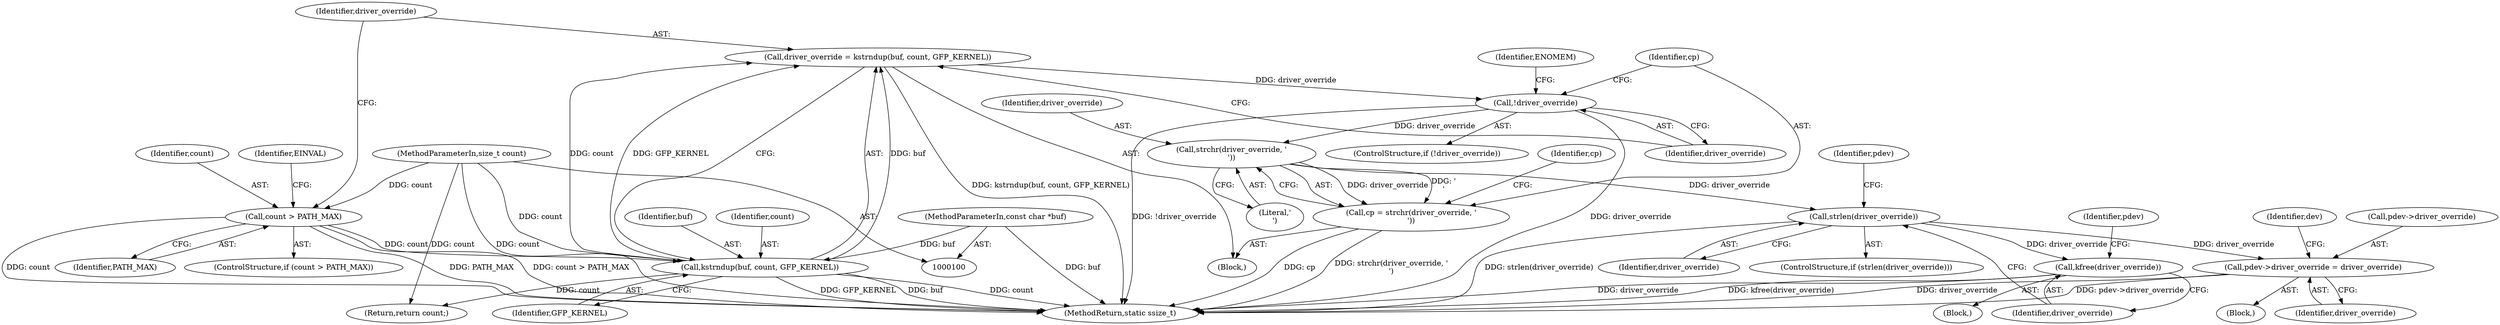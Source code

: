 digraph "0_linux_6265539776a0810b7ce6398c27866ddb9c6bd154_0@API" {
"1000135" [label="(Call,strchr(driver_override, '\n'))"];
"1000128" [label="(Call,!driver_override)"];
"1000121" [label="(Call,driver_override = kstrndup(buf, count, GFP_KERNEL))"];
"1000123" [label="(Call,kstrndup(buf, count, GFP_KERNEL))"];
"1000103" [label="(MethodParameterIn,const char *buf)"];
"1000115" [label="(Call,count > PATH_MAX)"];
"1000104" [label="(MethodParameterIn,size_t count)"];
"1000133" [label="(Call,cp = strchr(driver_override, '\n'))"];
"1000152" [label="(Call,strlen(driver_override))"];
"1000155" [label="(Call,pdev->driver_override = driver_override)"];
"1000162" [label="(Call,kfree(driver_override))"];
"1000116" [label="(Identifier,count)"];
"1000105" [label="(Block,)"];
"1000114" [label="(ControlStructure,if (count > PATH_MAX))"];
"1000126" [label="(Identifier,GFP_KERNEL)"];
"1000124" [label="(Identifier,buf)"];
"1000163" [label="(Identifier,driver_override)"];
"1000129" [label="(Identifier,driver_override)"];
"1000127" [label="(ControlStructure,if (!driver_override))"];
"1000159" [label="(Identifier,driver_override)"];
"1000134" [label="(Identifier,cp)"];
"1000125" [label="(Identifier,count)"];
"1000151" [label="(ControlStructure,if (strlen(driver_override)))"];
"1000156" [label="(Call,pdev->driver_override)"];
"1000133" [label="(Call,cp = strchr(driver_override, '\n'))"];
"1000162" [label="(Call,kfree(driver_override))"];
"1000166" [label="(Identifier,pdev)"];
"1000135" [label="(Call,strchr(driver_override, '\n'))"];
"1000117" [label="(Identifier,PATH_MAX)"];
"1000123" [label="(Call,kstrndup(buf, count, GFP_KERNEL))"];
"1000122" [label="(Identifier,driver_override)"];
"1000154" [label="(Block,)"];
"1000170" [label="(Identifier,dev)"];
"1000152" [label="(Call,strlen(driver_override))"];
"1000153" [label="(Identifier,driver_override)"];
"1000173" [label="(Return,return count;)"];
"1000104" [label="(MethodParameterIn,size_t count)"];
"1000115" [label="(Call,count > PATH_MAX)"];
"1000103" [label="(MethodParameterIn,const char *buf)"];
"1000157" [label="(Identifier,pdev)"];
"1000139" [label="(Identifier,cp)"];
"1000175" [label="(MethodReturn,static ssize_t)"];
"1000132" [label="(Identifier,ENOMEM)"];
"1000121" [label="(Call,driver_override = kstrndup(buf, count, GFP_KERNEL))"];
"1000137" [label="(Literal,'\n')"];
"1000128" [label="(Call,!driver_override)"];
"1000161" [label="(Block,)"];
"1000136" [label="(Identifier,driver_override)"];
"1000155" [label="(Call,pdev->driver_override = driver_override)"];
"1000120" [label="(Identifier,EINVAL)"];
"1000135" -> "1000133"  [label="AST: "];
"1000135" -> "1000137"  [label="CFG: "];
"1000136" -> "1000135"  [label="AST: "];
"1000137" -> "1000135"  [label="AST: "];
"1000133" -> "1000135"  [label="CFG: "];
"1000135" -> "1000133"  [label="DDG: driver_override"];
"1000135" -> "1000133"  [label="DDG: '\n'"];
"1000128" -> "1000135"  [label="DDG: driver_override"];
"1000135" -> "1000152"  [label="DDG: driver_override"];
"1000128" -> "1000127"  [label="AST: "];
"1000128" -> "1000129"  [label="CFG: "];
"1000129" -> "1000128"  [label="AST: "];
"1000132" -> "1000128"  [label="CFG: "];
"1000134" -> "1000128"  [label="CFG: "];
"1000128" -> "1000175"  [label="DDG: driver_override"];
"1000128" -> "1000175"  [label="DDG: !driver_override"];
"1000121" -> "1000128"  [label="DDG: driver_override"];
"1000121" -> "1000105"  [label="AST: "];
"1000121" -> "1000123"  [label="CFG: "];
"1000122" -> "1000121"  [label="AST: "];
"1000123" -> "1000121"  [label="AST: "];
"1000129" -> "1000121"  [label="CFG: "];
"1000121" -> "1000175"  [label="DDG: kstrndup(buf, count, GFP_KERNEL)"];
"1000123" -> "1000121"  [label="DDG: buf"];
"1000123" -> "1000121"  [label="DDG: count"];
"1000123" -> "1000121"  [label="DDG: GFP_KERNEL"];
"1000123" -> "1000126"  [label="CFG: "];
"1000124" -> "1000123"  [label="AST: "];
"1000125" -> "1000123"  [label="AST: "];
"1000126" -> "1000123"  [label="AST: "];
"1000123" -> "1000175"  [label="DDG: count"];
"1000123" -> "1000175"  [label="DDG: GFP_KERNEL"];
"1000123" -> "1000175"  [label="DDG: buf"];
"1000103" -> "1000123"  [label="DDG: buf"];
"1000115" -> "1000123"  [label="DDG: count"];
"1000104" -> "1000123"  [label="DDG: count"];
"1000123" -> "1000173"  [label="DDG: count"];
"1000103" -> "1000100"  [label="AST: "];
"1000103" -> "1000175"  [label="DDG: buf"];
"1000115" -> "1000114"  [label="AST: "];
"1000115" -> "1000117"  [label="CFG: "];
"1000116" -> "1000115"  [label="AST: "];
"1000117" -> "1000115"  [label="AST: "];
"1000120" -> "1000115"  [label="CFG: "];
"1000122" -> "1000115"  [label="CFG: "];
"1000115" -> "1000175"  [label="DDG: count"];
"1000115" -> "1000175"  [label="DDG: PATH_MAX"];
"1000115" -> "1000175"  [label="DDG: count > PATH_MAX"];
"1000104" -> "1000115"  [label="DDG: count"];
"1000104" -> "1000100"  [label="AST: "];
"1000104" -> "1000175"  [label="DDG: count"];
"1000104" -> "1000173"  [label="DDG: count"];
"1000133" -> "1000105"  [label="AST: "];
"1000134" -> "1000133"  [label="AST: "];
"1000139" -> "1000133"  [label="CFG: "];
"1000133" -> "1000175"  [label="DDG: cp"];
"1000133" -> "1000175"  [label="DDG: strchr(driver_override, '\n')"];
"1000152" -> "1000151"  [label="AST: "];
"1000152" -> "1000153"  [label="CFG: "];
"1000153" -> "1000152"  [label="AST: "];
"1000157" -> "1000152"  [label="CFG: "];
"1000163" -> "1000152"  [label="CFG: "];
"1000152" -> "1000175"  [label="DDG: strlen(driver_override)"];
"1000152" -> "1000155"  [label="DDG: driver_override"];
"1000152" -> "1000162"  [label="DDG: driver_override"];
"1000155" -> "1000154"  [label="AST: "];
"1000155" -> "1000159"  [label="CFG: "];
"1000156" -> "1000155"  [label="AST: "];
"1000159" -> "1000155"  [label="AST: "];
"1000170" -> "1000155"  [label="CFG: "];
"1000155" -> "1000175"  [label="DDG: driver_override"];
"1000155" -> "1000175"  [label="DDG: pdev->driver_override"];
"1000162" -> "1000161"  [label="AST: "];
"1000162" -> "1000163"  [label="CFG: "];
"1000163" -> "1000162"  [label="AST: "];
"1000166" -> "1000162"  [label="CFG: "];
"1000162" -> "1000175"  [label="DDG: driver_override"];
"1000162" -> "1000175"  [label="DDG: kfree(driver_override)"];
}
